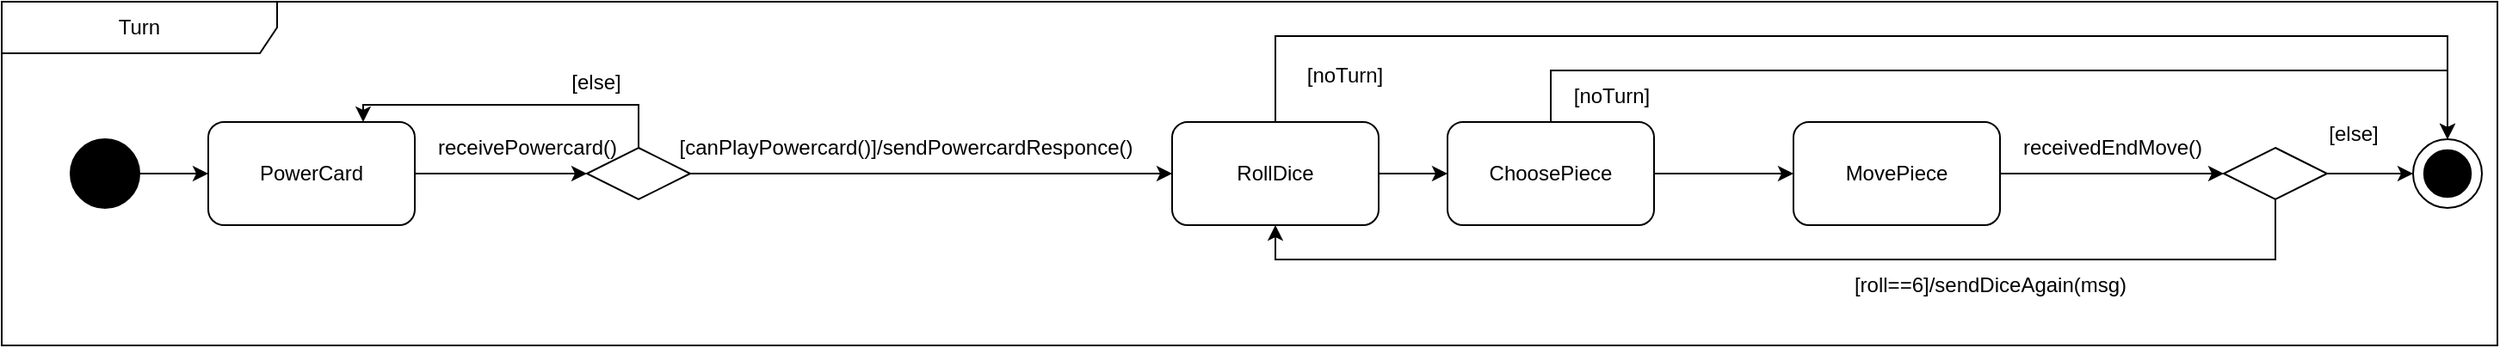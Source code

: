<mxfile version="24.7.8">
  <diagram name="Seite-1" id="DELIHTg8DZZPY-OrP1yV">
    <mxGraphModel dx="1218" dy="1855" grid="1" gridSize="10" guides="1" tooltips="1" connect="1" arrows="1" fold="1" page="1" pageScale="1" pageWidth="827" pageHeight="1169" math="0" shadow="0">
      <root>
        <mxCell id="0" />
        <mxCell id="1" parent="0" />
        <mxCell id="m4VKEO36BWbL3_0D6fkD-33" value="Turn" style="shape=umlFrame;whiteSpace=wrap;html=1;pointerEvents=0;recursiveResize=0;container=1;collapsible=0;width=160;" parent="1" vertex="1">
          <mxGeometry x="200" y="-1040" width="1450" height="200" as="geometry" />
        </mxCell>
        <mxCell id="NEaa0bvvRaZk59ujzvWm-10" style="edgeStyle=orthogonalEdgeStyle;rounded=0;orthogonalLoop=1;jettySize=auto;html=1;exitX=1;exitY=0.5;exitDx=0;exitDy=0;entryX=0;entryY=0.5;entryDx=0;entryDy=0;" parent="m4VKEO36BWbL3_0D6fkD-33" source="m4VKEO36BWbL3_0D6fkD-4" target="NEaa0bvvRaZk59ujzvWm-9" edge="1">
          <mxGeometry relative="1" as="geometry" />
        </mxCell>
        <mxCell id="m4VKEO36BWbL3_0D6fkD-4" value="PowerCard" style="rounded=1;whiteSpace=wrap;html=1;" parent="m4VKEO36BWbL3_0D6fkD-33" vertex="1">
          <mxGeometry x="120" y="70" width="120" height="60" as="geometry" />
        </mxCell>
        <mxCell id="NEaa0bvvRaZk59ujzvWm-22" style="edgeStyle=orthogonalEdgeStyle;rounded=0;orthogonalLoop=1;jettySize=auto;html=1;exitX=1;exitY=0.5;exitDx=0;exitDy=0;entryX=0;entryY=0.5;entryDx=0;entryDy=0;" parent="m4VKEO36BWbL3_0D6fkD-33" source="m4VKEO36BWbL3_0D6fkD-6" target="m4VKEO36BWbL3_0D6fkD-7" edge="1">
          <mxGeometry relative="1" as="geometry" />
        </mxCell>
        <mxCell id="G7ypiiU1X5uQYoPytCUf-1" style="edgeStyle=orthogonalEdgeStyle;rounded=0;orthogonalLoop=1;jettySize=auto;html=1;exitX=0.5;exitY=0;exitDx=0;exitDy=0;entryX=0.5;entryY=0;entryDx=0;entryDy=0;" parent="m4VKEO36BWbL3_0D6fkD-33" source="m4VKEO36BWbL3_0D6fkD-6" target="m4VKEO36BWbL3_0D6fkD-9" edge="1">
          <mxGeometry relative="1" as="geometry">
            <Array as="points">
              <mxPoint x="900" y="40" />
              <mxPoint x="1421" y="40" />
            </Array>
          </mxGeometry>
        </mxCell>
        <mxCell id="m4VKEO36BWbL3_0D6fkD-6" value="ChoosePiece" style="rounded=1;whiteSpace=wrap;html=1;" parent="m4VKEO36BWbL3_0D6fkD-33" vertex="1">
          <mxGeometry x="840" y="70" width="120" height="60" as="geometry" />
        </mxCell>
        <mxCell id="m4VKEO36BWbL3_0D6fkD-14" style="edgeStyle=orthogonalEdgeStyle;rounded=0;orthogonalLoop=1;jettySize=auto;html=1;exitX=1;exitY=0.5;exitDx=0;exitDy=0;entryX=0;entryY=0.5;entryDx=0;entryDy=0;" parent="m4VKEO36BWbL3_0D6fkD-33" source="m4VKEO36BWbL3_0D6fkD-7" target="m4VKEO36BWbL3_0D6fkD-8" edge="1">
          <mxGeometry relative="1" as="geometry" />
        </mxCell>
        <mxCell id="m4VKEO36BWbL3_0D6fkD-7" value="MovePiece" style="rounded=1;whiteSpace=wrap;html=1;" parent="m4VKEO36BWbL3_0D6fkD-33" vertex="1">
          <mxGeometry x="1041" y="70" width="120" height="60" as="geometry" />
        </mxCell>
        <mxCell id="m4VKEO36BWbL3_0D6fkD-16" style="edgeStyle=orthogonalEdgeStyle;rounded=0;orthogonalLoop=1;jettySize=auto;html=1;exitX=1;exitY=0.5;exitDx=0;exitDy=0;entryX=0;entryY=0.5;entryDx=0;entryDy=0;" parent="m4VKEO36BWbL3_0D6fkD-33" source="m4VKEO36BWbL3_0D6fkD-8" target="m4VKEO36BWbL3_0D6fkD-9" edge="1">
          <mxGeometry relative="1" as="geometry">
            <mxPoint x="1101" y="93.77" as="targetPoint" />
          </mxGeometry>
        </mxCell>
        <mxCell id="xHcXMsHDXUdA91ZPtNUW-9" style="edgeStyle=orthogonalEdgeStyle;rounded=0;orthogonalLoop=1;jettySize=auto;html=1;exitX=0.5;exitY=1;exitDx=0;exitDy=0;entryX=0.5;entryY=1;entryDx=0;entryDy=0;" edge="1" parent="m4VKEO36BWbL3_0D6fkD-33" source="m4VKEO36BWbL3_0D6fkD-8" target="xHcXMsHDXUdA91ZPtNUW-3">
          <mxGeometry relative="1" as="geometry" />
        </mxCell>
        <mxCell id="m4VKEO36BWbL3_0D6fkD-8" value="" style="rhombus;whiteSpace=wrap;html=1;" parent="m4VKEO36BWbL3_0D6fkD-33" vertex="1">
          <mxGeometry x="1291" y="85" width="60" height="30" as="geometry" />
        </mxCell>
        <mxCell id="m4VKEO36BWbL3_0D6fkD-18" value="[roll==6]/sendDiceAgain(msg)" style="text;html=1;align=center;verticalAlign=middle;resizable=0;points=[];autosize=1;strokeColor=none;fillColor=none;" parent="m4VKEO36BWbL3_0D6fkD-33" vertex="1">
          <mxGeometry x="1065" y="150" width="180" height="30" as="geometry" />
        </mxCell>
        <mxCell id="m4VKEO36BWbL3_0D6fkD-19" value="[else]" style="text;html=1;align=center;verticalAlign=middle;resizable=1;points=[];autosize=1;strokeColor=none;fillColor=none;movable=1;rotatable=1;deletable=1;editable=1;locked=0;connectable=1;" parent="m4VKEO36BWbL3_0D6fkD-33" vertex="1">
          <mxGeometry x="1341" y="61.5" width="50" height="30" as="geometry" />
        </mxCell>
        <mxCell id="m4VKEO36BWbL3_0D6fkD-24" value="receivedEndMove()" style="text;html=1;align=center;verticalAlign=middle;resizable=0;points=[];autosize=1;strokeColor=none;fillColor=none;" parent="m4VKEO36BWbL3_0D6fkD-33" vertex="1">
          <mxGeometry x="1161" y="70" width="130" height="30" as="geometry" />
        </mxCell>
        <mxCell id="m4VKEO36BWbL3_0D6fkD-9" value="" style="group;movable=1;resizable=1;rotatable=1;deletable=1;editable=1;locked=0;connectable=1;" parent="m4VKEO36BWbL3_0D6fkD-33" vertex="1" connectable="0">
          <mxGeometry x="1401" y="80" width="40" height="40" as="geometry" />
        </mxCell>
        <mxCell id="m4VKEO36BWbL3_0D6fkD-10" value="" style="ellipse;whiteSpace=wrap;html=1;aspect=fixed;movable=0;resizable=0;rotatable=0;deletable=0;editable=0;locked=1;connectable=0;" parent="m4VKEO36BWbL3_0D6fkD-9" vertex="1">
          <mxGeometry width="40" height="40" as="geometry" />
        </mxCell>
        <mxCell id="m4VKEO36BWbL3_0D6fkD-11" value="" style="ellipse;whiteSpace=wrap;html=1;aspect=fixed;fillColor=#000000;movable=0;resizable=0;rotatable=0;deletable=0;editable=0;locked=1;connectable=0;" parent="m4VKEO36BWbL3_0D6fkD-9" vertex="1">
          <mxGeometry x="6.41" y="6.41" width="27.18" height="27.18" as="geometry" />
        </mxCell>
        <mxCell id="xHcXMsHDXUdA91ZPtNUW-2" style="edgeStyle=orthogonalEdgeStyle;rounded=0;orthogonalLoop=1;jettySize=auto;html=1;exitX=0.5;exitY=0;exitDx=0;exitDy=0;entryX=0.75;entryY=0;entryDx=0;entryDy=0;" edge="1" parent="m4VKEO36BWbL3_0D6fkD-33" source="NEaa0bvvRaZk59ujzvWm-9" target="m4VKEO36BWbL3_0D6fkD-4">
          <mxGeometry relative="1" as="geometry">
            <Array as="points">
              <mxPoint x="370" y="60" />
              <mxPoint x="210" y="60" />
            </Array>
          </mxGeometry>
        </mxCell>
        <mxCell id="NEaa0bvvRaZk59ujzvWm-9" value="" style="rhombus;whiteSpace=wrap;html=1;" parent="m4VKEO36BWbL3_0D6fkD-33" vertex="1">
          <mxGeometry x="340" y="85" width="60" height="30" as="geometry" />
        </mxCell>
        <mxCell id="NEaa0bvvRaZk59ujzvWm-11" value="receivePowercard()" style="text;html=1;align=center;verticalAlign=middle;resizable=0;points=[];autosize=1;strokeColor=none;fillColor=none;" parent="m4VKEO36BWbL3_0D6fkD-33" vertex="1">
          <mxGeometry x="240" y="70" width="130" height="30" as="geometry" />
        </mxCell>
        <mxCell id="NEaa0bvvRaZk59ujzvWm-14" value="[canPlayPowercard()]/sendPowercardResponce()" style="text;html=1;align=center;verticalAlign=middle;resizable=0;points=[];autosize=1;strokeColor=none;fillColor=none;" parent="m4VKEO36BWbL3_0D6fkD-33" vertex="1">
          <mxGeometry x="380" y="70" width="290" height="30" as="geometry" />
        </mxCell>
        <mxCell id="NEaa0bvvRaZk59ujzvWm-15" value="[else]" style="text;html=1;align=center;verticalAlign=middle;resizable=0;points=[];autosize=1;strokeColor=none;fillColor=none;" parent="m4VKEO36BWbL3_0D6fkD-33" vertex="1">
          <mxGeometry x="320" y="31.5" width="50" height="30" as="geometry" />
        </mxCell>
        <mxCell id="xHcXMsHDXUdA91ZPtNUW-1" style="edgeStyle=orthogonalEdgeStyle;rounded=0;orthogonalLoop=1;jettySize=auto;html=1;exitX=1;exitY=0.5;exitDx=0;exitDy=0;entryX=0;entryY=0.5;entryDx=0;entryDy=0;" edge="1" parent="m4VKEO36BWbL3_0D6fkD-33" source="m4VKEO36BWbL3_0D6fkD-12" target="m4VKEO36BWbL3_0D6fkD-4">
          <mxGeometry relative="1" as="geometry" />
        </mxCell>
        <mxCell id="m4VKEO36BWbL3_0D6fkD-12" value="" style="ellipse;whiteSpace=wrap;html=1;aspect=fixed;fillColor=#000000;" parent="m4VKEO36BWbL3_0D6fkD-33" vertex="1">
          <mxGeometry x="40" y="80" width="40" height="40" as="geometry" />
        </mxCell>
        <mxCell id="xHcXMsHDXUdA91ZPtNUW-4" style="edgeStyle=orthogonalEdgeStyle;rounded=0;orthogonalLoop=1;jettySize=auto;html=1;exitX=1;exitY=0.5;exitDx=0;exitDy=0;entryX=0;entryY=0.5;entryDx=0;entryDy=0;" edge="1" parent="m4VKEO36BWbL3_0D6fkD-33" source="xHcXMsHDXUdA91ZPtNUW-3" target="m4VKEO36BWbL3_0D6fkD-6">
          <mxGeometry relative="1" as="geometry" />
        </mxCell>
        <mxCell id="xHcXMsHDXUdA91ZPtNUW-6" style="edgeStyle=orthogonalEdgeStyle;rounded=0;orthogonalLoop=1;jettySize=auto;html=1;exitX=0.5;exitY=0;exitDx=0;exitDy=0;entryX=0.5;entryY=0;entryDx=0;entryDy=0;" edge="1" parent="m4VKEO36BWbL3_0D6fkD-33" source="xHcXMsHDXUdA91ZPtNUW-3" target="m4VKEO36BWbL3_0D6fkD-9">
          <mxGeometry relative="1" as="geometry">
            <Array as="points">
              <mxPoint x="740" y="20" />
              <mxPoint x="1421" y="20" />
            </Array>
          </mxGeometry>
        </mxCell>
        <mxCell id="xHcXMsHDXUdA91ZPtNUW-3" value="RollDice" style="rounded=1;whiteSpace=wrap;html=1;" vertex="1" parent="m4VKEO36BWbL3_0D6fkD-33">
          <mxGeometry x="680" y="70" width="120" height="60" as="geometry" />
        </mxCell>
        <mxCell id="xHcXMsHDXUdA91ZPtNUW-5" style="edgeStyle=orthogonalEdgeStyle;rounded=0;orthogonalLoop=1;jettySize=auto;html=1;entryX=0;entryY=0.5;entryDx=0;entryDy=0;" edge="1" parent="m4VKEO36BWbL3_0D6fkD-33" source="NEaa0bvvRaZk59ujzvWm-9" target="xHcXMsHDXUdA91ZPtNUW-3">
          <mxGeometry relative="1" as="geometry" />
        </mxCell>
        <mxCell id="xHcXMsHDXUdA91ZPtNUW-8" value="[noTurn]" style="text;html=1;align=center;verticalAlign=middle;resizable=0;points=[];autosize=1;strokeColor=none;fillColor=none;" vertex="1" parent="m4VKEO36BWbL3_0D6fkD-33">
          <mxGeometry x="900" y="40" width="70" height="30" as="geometry" />
        </mxCell>
        <mxCell id="xHcXMsHDXUdA91ZPtNUW-7" value="[noTurn]" style="text;html=1;align=center;verticalAlign=middle;resizable=0;points=[];autosize=1;strokeColor=none;fillColor=none;" vertex="1" parent="1">
          <mxGeometry x="945" y="-1012" width="70" height="30" as="geometry" />
        </mxCell>
      </root>
    </mxGraphModel>
  </diagram>
</mxfile>
